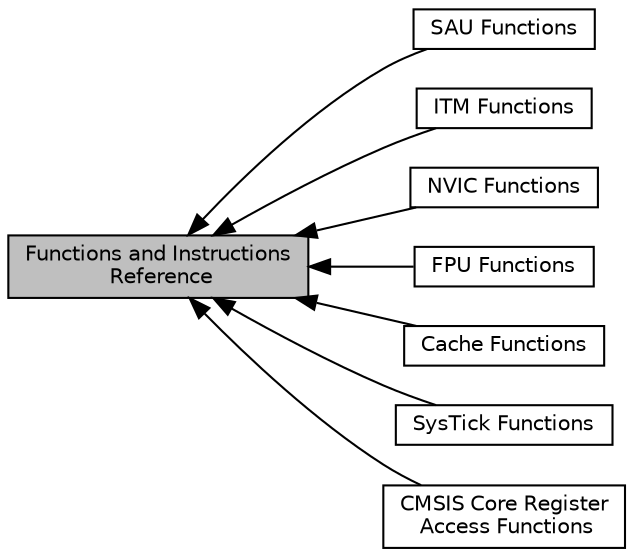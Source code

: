 digraph "Functions and Instructions Reference"
{
  edge [fontname="Helvetica",fontsize="10",labelfontname="Helvetica",labelfontsize="10"];
  node [fontname="Helvetica",fontsize="10",shape=record];
  rankdir=LR;
  Node4 [label="SAU Functions",height=0.2,width=0.4,color="black", fillcolor="white", style="filled",URL="$group___c_m_s_i_s___core___s_a_u_functions.html",tooltip="Functions that configure the SAU. "];
  Node0 [label="Functions and Instructions\l Reference",height=0.2,width=0.4,color="black", fillcolor="grey75", style="filled", fontcolor="black"];
  Node6 [label="ITM Functions",height=0.2,width=0.4,color="black", fillcolor="white", style="filled",URL="$group___c_m_s_i_s__core___debug_functions.html",tooltip="Functions that access the ITM debug interface. "];
  Node2 [label="NVIC Functions",height=0.2,width=0.4,color="black", fillcolor="white", style="filled",URL="$group___c_m_s_i_s___core___n_v_i_c_functions.html",tooltip="Functions that manage interrupts and exceptions via the NVIC. "];
  Node3 [label="FPU Functions",height=0.2,width=0.4,color="black", fillcolor="white", style="filled",URL="$group___c_m_s_i_s___core___fpu_functions.html",tooltip="Function that provides FPU type. "];
  Node7 [label="Cache Functions",height=0.2,width=0.4,color="black", fillcolor="white", style="filled",URL="$group___c_m_s_i_s___core___cache_functions.html",tooltip="Functions that configure Instruction and Data cache. "];
  Node5 [label="SysTick Functions",height=0.2,width=0.4,color="black", fillcolor="white", style="filled",URL="$group___c_m_s_i_s___core___sys_tick_functions.html",tooltip="Functions that configure the System. "];
  Node1 [label="CMSIS Core Register\l Access Functions",height=0.2,width=0.4,color="black", fillcolor="white", style="filled",URL="$group___c_m_s_i_s___core___reg_acc_functions.html"];
  Node0->Node1 [shape=plaintext, dir="back", style="solid"];
  Node0->Node2 [shape=plaintext, dir="back", style="solid"];
  Node0->Node3 [shape=plaintext, dir="back", style="solid"];
  Node0->Node4 [shape=plaintext, dir="back", style="solid"];
  Node0->Node5 [shape=plaintext, dir="back", style="solid"];
  Node0->Node6 [shape=plaintext, dir="back", style="solid"];
  Node0->Node7 [shape=plaintext, dir="back", style="solid"];
}
